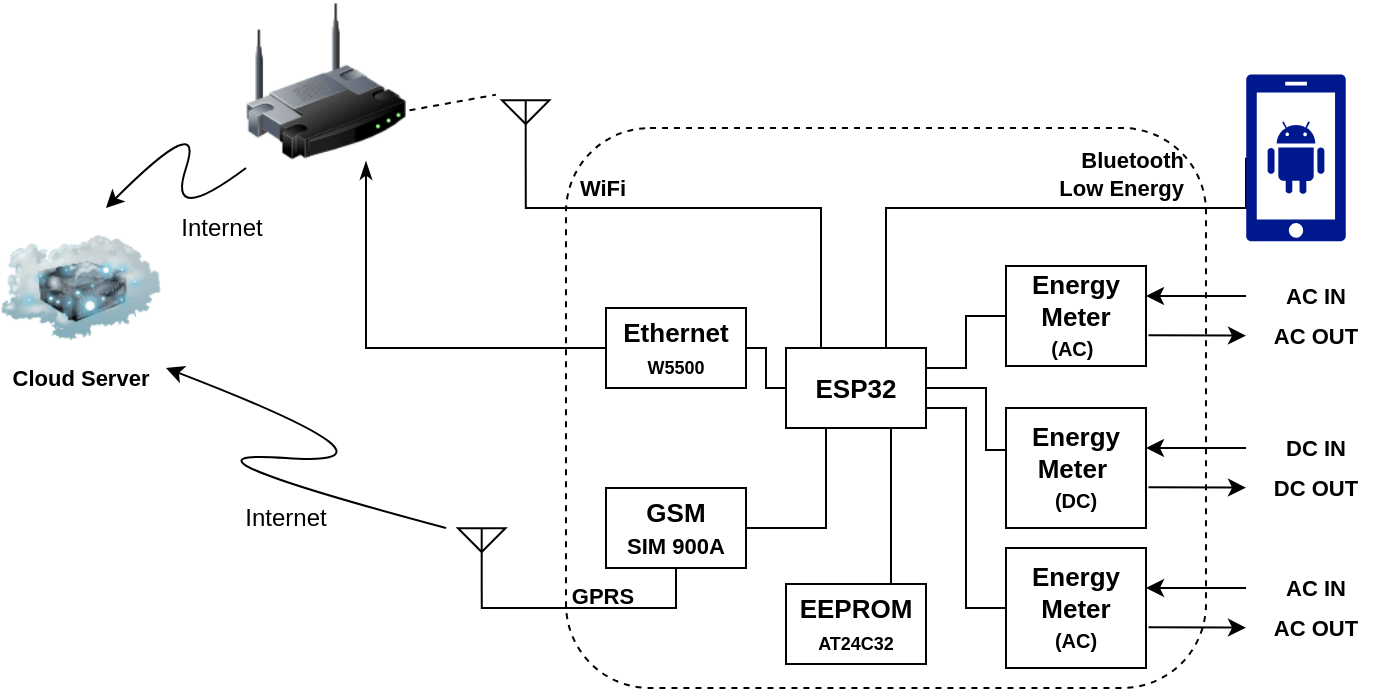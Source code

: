 <mxfile version="20.0.4" type="device" pages="2"><diagram id="E6TcVqoUZPpvrwd6ujcS" name="PV Unit System"><mxGraphModel dx="2090" dy="691" grid="1" gridSize="10" guides="1" tooltips="1" connect="1" arrows="0" fold="1" page="1" pageScale="1" pageWidth="850" pageHeight="1100" math="0" shadow="0"><root><mxCell id="0"/><mxCell id="1" parent="0"/><mxCell id="179ChJijiNeyvf2rF6yr-42" value="" style="rounded=1;whiteSpace=wrap;html=1;fontSize=11;dashed=1;fillColor=none;" parent="1" vertex="1"><mxGeometry x="230" y="120" width="320" height="280" as="geometry"/></mxCell><mxCell id="179ChJijiNeyvf2rF6yr-18" style="edgeStyle=orthogonalEdgeStyle;rounded=0;orthogonalLoop=1;jettySize=auto;html=1;exitX=0.25;exitY=0;exitDx=0;exitDy=0;fontSize=11;endArrow=none;endFill=0;entryX=0.5;entryY=1;entryDx=0;entryDy=0;entryPerimeter=0;" parent="1" source="179ChJijiNeyvf2rF6yr-1" target="179ChJijiNeyvf2rF6yr-17" edge="1"><mxGeometry relative="1" as="geometry"><mxPoint x="357.5" y="225" as="sourcePoint"/><mxPoint x="209.85" y="150" as="targetPoint"/><Array as="points"><mxPoint x="358" y="160"/><mxPoint x="210" y="160"/></Array></mxGeometry></mxCell><mxCell id="179ChJijiNeyvf2rF6yr-32" style="edgeStyle=orthogonalEdgeStyle;rounded=0;orthogonalLoop=1;jettySize=auto;html=1;exitX=1;exitY=0.5;exitDx=0;exitDy=0;entryX=0;entryY=0.5;entryDx=0;entryDy=0;fontSize=11;endArrow=none;endFill=0;" parent="1" source="179ChJijiNeyvf2rF6yr-1" target="179ChJijiNeyvf2rF6yr-22" edge="1"><mxGeometry relative="1" as="geometry"><Array as="points"><mxPoint x="410" y="240"/><mxPoint x="430" y="240"/><mxPoint x="430" y="214"/></Array></mxGeometry></mxCell><mxCell id="179ChJijiNeyvf2rF6yr-38" style="edgeStyle=orthogonalEdgeStyle;rounded=0;orthogonalLoop=1;jettySize=auto;html=1;exitX=0.5;exitY=0;exitDx=0;exitDy=0;entryX=0;entryY=0.5;entryDx=0;entryDy=0;entryPerimeter=0;fontSize=11;endArrow=none;endFill=0;" parent="1" source="179ChJijiNeyvf2rF6yr-1" target="179ChJijiNeyvf2rF6yr-40" edge="1"><mxGeometry relative="1" as="geometry"><mxPoint x="374.85" y="149" as="targetPoint"/><Array as="points"><mxPoint x="390" y="230"/><mxPoint x="390" y="160"/><mxPoint x="570" y="160"/></Array></mxGeometry></mxCell><mxCell id="179ChJijiNeyvf2rF6yr-1" value="ESP32" style="rounded=0;whiteSpace=wrap;html=1;fontStyle=1;fontSize=13;" parent="1" vertex="1"><mxGeometry x="340" y="230" width="70" height="40" as="geometry"/></mxCell><mxCell id="pgJtj8rFZnYm8irqW-Su-4" style="edgeStyle=orthogonalEdgeStyle;rounded=0;orthogonalLoop=1;jettySize=auto;html=1;exitX=0.5;exitY=1;exitDx=0;exitDy=0;entryX=0.5;entryY=1;entryDx=0;entryDy=0;entryPerimeter=0;fontSize=11;startArrow=none;startFill=0;endArrow=none;endFill=0;" parent="1" source="179ChJijiNeyvf2rF6yr-7" target="179ChJijiNeyvf2rF6yr-14" edge="1"><mxGeometry relative="1" as="geometry"><Array as="points"><mxPoint x="285" y="360"/><mxPoint x="188" y="360"/></Array></mxGeometry></mxCell><mxCell id="GnHdqOi-fc4sFbSz5e1D-6" style="edgeStyle=orthogonalEdgeStyle;rounded=0;orthogonalLoop=1;jettySize=auto;html=1;exitX=1;exitY=0.5;exitDx=0;exitDy=0;endArrow=none;endFill=0;" parent="1" source="179ChJijiNeyvf2rF6yr-7" edge="1"><mxGeometry relative="1" as="geometry"><mxPoint x="360" y="270" as="targetPoint"/><Array as="points"><mxPoint x="360" y="320"/></Array></mxGeometry></mxCell><mxCell id="179ChJijiNeyvf2rF6yr-7" value="GSM&lt;br&gt;&lt;font style=&quot;font-size: 11px;&quot;&gt;SIM 900A&lt;/font&gt;" style="rounded=0;whiteSpace=wrap;html=1;fontStyle=1;fontSize=13;" parent="1" vertex="1"><mxGeometry x="250" y="300" width="70" height="40" as="geometry"/></mxCell><mxCell id="179ChJijiNeyvf2rF6yr-10" style="edgeStyle=orthogonalEdgeStyle;rounded=0;orthogonalLoop=1;jettySize=auto;html=1;exitX=1;exitY=0.5;exitDx=0;exitDy=0;fontSize=13;endArrow=none;endFill=0;entryX=0;entryY=0.5;entryDx=0;entryDy=0;" parent="1" source="179ChJijiNeyvf2rF6yr-9" target="179ChJijiNeyvf2rF6yr-1" edge="1"><mxGeometry relative="1" as="geometry"><mxPoint x="340" y="261" as="targetPoint"/><Array as="points"><mxPoint x="330" y="230"/><mxPoint x="330" y="250"/></Array></mxGeometry></mxCell><mxCell id="179ChJijiNeyvf2rF6yr-12" style="edgeStyle=orthogonalEdgeStyle;rounded=0;orthogonalLoop=1;jettySize=auto;html=1;exitX=0;exitY=0.5;exitDx=0;exitDy=0;fontSize=13;endArrow=classicThin;endFill=1;entryX=0.75;entryY=1;entryDx=0;entryDy=0;" parent="1" source="179ChJijiNeyvf2rF6yr-9" target="179ChJijiNeyvf2rF6yr-20" edge="1"><mxGeometry relative="1" as="geometry"><mxPoint x="215" y="261.029" as="targetPoint"/><Array as="points"><mxPoint x="130" y="230"/></Array></mxGeometry></mxCell><mxCell id="179ChJijiNeyvf2rF6yr-9" value="Ethernet&lt;br&gt;&lt;font style=&quot;font-size: 9px;&quot;&gt;W5500&lt;/font&gt;" style="rounded=0;whiteSpace=wrap;html=1;fontStyle=1;fontSize=13;" parent="1" vertex="1"><mxGeometry x="250" y="210" width="70" height="40" as="geometry"/></mxCell><mxCell id="179ChJijiNeyvf2rF6yr-14" value="" style="verticalLabelPosition=bottom;shadow=0;dashed=0;align=center;html=1;verticalAlign=top;shape=mxgraph.electrical.radio.aerial_-_antenna_2;fontSize=13;" parent="1" vertex="1"><mxGeometry x="176" y="320" width="23.7" height="30" as="geometry"/></mxCell><mxCell id="179ChJijiNeyvf2rF6yr-17" value="" style="verticalLabelPosition=bottom;shadow=0;dashed=0;align=center;html=1;verticalAlign=top;shape=mxgraph.electrical.radio.aerial_-_antenna_2;fontSize=13;" parent="1" vertex="1"><mxGeometry x="198" y="106" width="23.7" height="30" as="geometry"/></mxCell><mxCell id="179ChJijiNeyvf2rF6yr-19" value="&lt;b&gt;WiFi&lt;/b&gt;" style="text;html=1;strokeColor=none;fillColor=none;align=center;verticalAlign=middle;whiteSpace=wrap;rounded=0;fontSize=11;rotation=0;" parent="1" vertex="1"><mxGeometry x="231" y="144" width="35" height="11" as="geometry"/></mxCell><mxCell id="179ChJijiNeyvf2rF6yr-20" value="" style="image;html=1;image=img/lib/clip_art/networking/Wireless_Router_128x128.png;fontSize=11;" parent="1" vertex="1"><mxGeometry x="70" y="56.75" width="80" height="80" as="geometry"/></mxCell><mxCell id="179ChJijiNeyvf2rF6yr-21" value="" style="endArrow=none;dashed=1;html=1;rounded=0;fontSize=11;entryX=-0.13;entryY=-0.088;entryDx=0;entryDy=0;entryPerimeter=0;exitX=1.022;exitY=0.68;exitDx=0;exitDy=0;exitPerimeter=0;" parent="1" source="179ChJijiNeyvf2rF6yr-20" target="179ChJijiNeyvf2rF6yr-17" edge="1"><mxGeometry width="50" height="50" relative="1" as="geometry"><mxPoint x="240" y="110" as="sourcePoint"/><mxPoint x="460" y="130" as="targetPoint"/></mxGeometry></mxCell><mxCell id="179ChJijiNeyvf2rF6yr-22" value="Energy Meter &lt;br&gt;&lt;font style=&quot;font-size: 10px;&quot;&gt;(AC)&lt;/font&gt;&amp;nbsp;" style="rounded=0;whiteSpace=wrap;html=1;fontStyle=1;fontSize=13;" parent="1" vertex="1"><mxGeometry x="450" y="189" width="70" height="50" as="geometry"/></mxCell><mxCell id="179ChJijiNeyvf2rF6yr-33" style="edgeStyle=orthogonalEdgeStyle;rounded=0;orthogonalLoop=1;jettySize=auto;html=1;exitX=0.019;exitY=0.427;exitDx=0;exitDy=0;entryX=1;entryY=0.5;entryDx=0;entryDy=0;fontSize=11;endArrow=none;endFill=0;exitPerimeter=0;" parent="1" source="GnHdqOi-fc4sFbSz5e1D-3" target="179ChJijiNeyvf2rF6yr-1" edge="1"><mxGeometry relative="1" as="geometry"><mxPoint x="450" y="320" as="sourcePoint"/><Array as="points"><mxPoint x="451" y="281"/><mxPoint x="440" y="281"/><mxPoint x="440" y="250"/></Array></mxGeometry></mxCell><mxCell id="179ChJijiNeyvf2rF6yr-25" value="" style="image;html=1;image=img/lib/clip_art/networking/Cloud_Server_128x128.png;fontSize=11;" parent="1" vertex="1"><mxGeometry x="-52.5" y="160" width="80" height="80" as="geometry"/></mxCell><mxCell id="179ChJijiNeyvf2rF6yr-28" value="&lt;b&gt;Cloud Server&lt;/b&gt;" style="text;html=1;strokeColor=none;fillColor=none;align=center;verticalAlign=middle;whiteSpace=wrap;rounded=0;fontSize=11;rotation=0;" parent="1" vertex="1"><mxGeometry x="-50" y="239" width="75" height="11" as="geometry"/></mxCell><mxCell id="179ChJijiNeyvf2rF6yr-40" value="" style="sketch=0;aspect=fixed;pointerEvents=1;shadow=0;dashed=0;html=1;strokeColor=none;labelPosition=center;verticalLabelPosition=bottom;verticalAlign=top;align=center;fillColor=#00188D;shape=mxgraph.mscae.enterprise.android_phone;fontSize=11;" parent="1" vertex="1"><mxGeometry x="570" y="93.25" width="50" height="83.33" as="geometry"/></mxCell><mxCell id="179ChJijiNeyvf2rF6yr-41" value="&lt;b&gt;Bluetooth Low Energy&lt;/b&gt;" style="text;html=1;strokeColor=none;fillColor=none;align=right;verticalAlign=middle;whiteSpace=wrap;rounded=0;fontSize=11;rotation=0;direction=west;" parent="1" vertex="1"><mxGeometry x="466" y="131.5" width="75" height="23.5" as="geometry"/></mxCell><mxCell id="pgJtj8rFZnYm8irqW-Su-1" value="" style="curved=1;endArrow=classic;html=1;rounded=0;fontSize=11;" parent="1" edge="1"><mxGeometry width="50" height="50" relative="1" as="geometry"><mxPoint x="170" y="320" as="sourcePoint"/><mxPoint x="30" y="240" as="targetPoint"/><Array as="points"><mxPoint x="20" y="280"/><mxPoint x="160" y="290"/></Array></mxGeometry></mxCell><mxCell id="pgJtj8rFZnYm8irqW-Su-2" value="" style="curved=1;endArrow=classic;html=1;rounded=0;fontSize=11;entryX=0.656;entryY=0;entryDx=0;entryDy=0;entryPerimeter=0;" parent="1" target="179ChJijiNeyvf2rF6yr-25" edge="1"><mxGeometry width="50" height="50" relative="1" as="geometry"><mxPoint x="70" y="140" as="sourcePoint"/><mxPoint x="30" y="170" as="targetPoint"/><Array as="points"><mxPoint x="30" y="170"/><mxPoint x="50" y="110"/></Array></mxGeometry></mxCell><mxCell id="179ChJijiNeyvf2rF6yr-30" value="&lt;b&gt;GPRS&lt;/b&gt;" style="text;html=1;strokeColor=none;fillColor=none;align=center;verticalAlign=middle;whiteSpace=wrap;rounded=0;fontSize=11;rotation=0;" parent="1" vertex="1"><mxGeometry x="231" y="348" width="35" height="11" as="geometry"/></mxCell><mxCell id="GnHdqOi-fc4sFbSz5e1D-1" value="Internet" style="text;html=1;strokeColor=none;fillColor=none;align=center;verticalAlign=middle;whiteSpace=wrap;rounded=0;" parent="1" vertex="1"><mxGeometry x="27.5" y="155" width="60" height="30" as="geometry"/></mxCell><mxCell id="GnHdqOi-fc4sFbSz5e1D-2" value="Internet" style="text;html=1;strokeColor=none;fillColor=none;align=center;verticalAlign=middle;whiteSpace=wrap;rounded=0;" parent="1" vertex="1"><mxGeometry x="60" y="300" width="60" height="30" as="geometry"/></mxCell><mxCell id="GnHdqOi-fc4sFbSz5e1D-3" value="Energy Meter&amp;nbsp;&lt;br&gt;&lt;span style=&quot;font-size: 10px;&quot;&gt;(DC)&lt;/span&gt;" style="rounded=0;whiteSpace=wrap;html=1;fontStyle=1;fontSize=13;" parent="1" vertex="1"><mxGeometry x="450" y="260" width="70" height="60" as="geometry"/></mxCell><mxCell id="GnHdqOi-fc4sFbSz5e1D-5" style="edgeStyle=orthogonalEdgeStyle;rounded=0;orthogonalLoop=1;jettySize=auto;html=1;exitX=0;exitY=0.5;exitDx=0;exitDy=0;entryX=1;entryY=0.5;entryDx=0;entryDy=0;endArrow=none;endFill=0;" parent="1" source="GnHdqOi-fc4sFbSz5e1D-4" target="179ChJijiNeyvf2rF6yr-1" edge="1"><mxGeometry relative="1" as="geometry"><Array as="points"><mxPoint x="430" y="360"/><mxPoint x="430" y="260"/><mxPoint x="410" y="260"/></Array></mxGeometry></mxCell><mxCell id="GnHdqOi-fc4sFbSz5e1D-4" value="Energy Meter&lt;br&gt;&lt;span style=&quot;font-size: 10px;&quot;&gt;(AC)&lt;/span&gt;" style="rounded=0;whiteSpace=wrap;html=1;fontStyle=1;fontSize=13;" parent="1" vertex="1"><mxGeometry x="450" y="330" width="70" height="60" as="geometry"/></mxCell><mxCell id="GnHdqOi-fc4sFbSz5e1D-9" value="" style="endArrow=classic;html=1;rounded=0;fontSize=9;exitX=0;exitY=0.5;exitDx=0;exitDy=0;entryX=1;entryY=0.3;entryDx=0;entryDy=0;entryPerimeter=0;" parent="1" source="GnHdqOi-fc4sFbSz5e1D-10" target="179ChJijiNeyvf2rF6yr-22" edge="1"><mxGeometry width="50" height="50" relative="1" as="geometry"><mxPoint x="600" y="204" as="sourcePoint"/><mxPoint x="550" y="204" as="targetPoint"/></mxGeometry></mxCell><mxCell id="GnHdqOi-fc4sFbSz5e1D-10" value="&lt;b&gt;AC IN&lt;/b&gt;" style="text;html=1;strokeColor=none;fillColor=none;align=center;verticalAlign=middle;whiteSpace=wrap;rounded=0;fontSize=11;rotation=0;" parent="1" vertex="1"><mxGeometry x="570" y="194" width="70" height="20" as="geometry"/></mxCell><mxCell id="GnHdqOi-fc4sFbSz5e1D-11" value="&lt;b&gt;AC OUT&lt;/b&gt;" style="text;html=1;strokeColor=none;fillColor=none;align=center;verticalAlign=middle;whiteSpace=wrap;rounded=0;fontSize=11;rotation=0;" parent="1" vertex="1"><mxGeometry x="570" y="214" width="70" height="20" as="geometry"/></mxCell><mxCell id="GnHdqOi-fc4sFbSz5e1D-12" value="" style="endArrow=classic;html=1;rounded=0;fontSize=9;exitX=1.018;exitY=0.693;exitDx=0;exitDy=0;exitPerimeter=0;" parent="1" source="179ChJijiNeyvf2rF6yr-22" edge="1"><mxGeometry width="50" height="50" relative="1" as="geometry"><mxPoint x="550" y="223.83" as="sourcePoint"/><mxPoint x="570" y="223.83" as="targetPoint"/></mxGeometry></mxCell><mxCell id="GnHdqOi-fc4sFbSz5e1D-17" value="" style="endArrow=classic;html=1;rounded=0;fontSize=9;exitX=0;exitY=0.5;exitDx=0;exitDy=0;entryX=1;entryY=0.3;entryDx=0;entryDy=0;entryPerimeter=0;" parent="1" source="GnHdqOi-fc4sFbSz5e1D-18" edge="1"><mxGeometry width="50" height="50" relative="1" as="geometry"><mxPoint x="600" y="350" as="sourcePoint"/><mxPoint x="520" y="350" as="targetPoint"/></mxGeometry></mxCell><mxCell id="GnHdqOi-fc4sFbSz5e1D-18" value="&lt;b&gt;AC IN&lt;/b&gt;" style="text;html=1;strokeColor=none;fillColor=none;align=center;verticalAlign=middle;whiteSpace=wrap;rounded=0;fontSize=11;rotation=0;" parent="1" vertex="1"><mxGeometry x="570" y="340" width="70" height="20" as="geometry"/></mxCell><mxCell id="GnHdqOi-fc4sFbSz5e1D-19" value="&lt;b&gt;AC OUT&lt;/b&gt;" style="text;html=1;strokeColor=none;fillColor=none;align=center;verticalAlign=middle;whiteSpace=wrap;rounded=0;fontSize=11;rotation=0;" parent="1" vertex="1"><mxGeometry x="570" y="360" width="70" height="20" as="geometry"/></mxCell><mxCell id="GnHdqOi-fc4sFbSz5e1D-20" value="" style="endArrow=classic;html=1;rounded=0;fontSize=9;exitX=1.018;exitY=0.693;exitDx=0;exitDy=0;exitPerimeter=0;" parent="1" edge="1"><mxGeometry width="50" height="50" relative="1" as="geometry"><mxPoint x="521.26" y="369.65" as="sourcePoint"/><mxPoint x="570" y="369.83" as="targetPoint"/></mxGeometry></mxCell><mxCell id="GnHdqOi-fc4sFbSz5e1D-21" value="" style="endArrow=classic;html=1;rounded=0;fontSize=9;exitX=0;exitY=0.5;exitDx=0;exitDy=0;entryX=1;entryY=0.3;entryDx=0;entryDy=0;entryPerimeter=0;" parent="1" source="GnHdqOi-fc4sFbSz5e1D-22" edge="1"><mxGeometry width="50" height="50" relative="1" as="geometry"><mxPoint x="600" y="280" as="sourcePoint"/><mxPoint x="520" y="280" as="targetPoint"/></mxGeometry></mxCell><mxCell id="GnHdqOi-fc4sFbSz5e1D-22" value="&lt;b&gt;DC IN&lt;/b&gt;" style="text;html=1;strokeColor=none;fillColor=none;align=center;verticalAlign=middle;whiteSpace=wrap;rounded=0;fontSize=11;rotation=0;" parent="1" vertex="1"><mxGeometry x="570" y="270" width="70" height="20" as="geometry"/></mxCell><mxCell id="GnHdqOi-fc4sFbSz5e1D-23" value="&lt;b&gt;DC OUT&lt;/b&gt;" style="text;html=1;strokeColor=none;fillColor=none;align=center;verticalAlign=middle;whiteSpace=wrap;rounded=0;fontSize=11;rotation=0;" parent="1" vertex="1"><mxGeometry x="570" y="290" width="70" height="20" as="geometry"/></mxCell><mxCell id="GnHdqOi-fc4sFbSz5e1D-24" value="" style="endArrow=classic;html=1;rounded=0;fontSize=9;exitX=1.018;exitY=0.693;exitDx=0;exitDy=0;exitPerimeter=0;" parent="1" edge="1"><mxGeometry width="50" height="50" relative="1" as="geometry"><mxPoint x="521.26" y="299.65" as="sourcePoint"/><mxPoint x="570" y="299.83" as="targetPoint"/></mxGeometry></mxCell><mxCell id="GnHdqOi-fc4sFbSz5e1D-26" value="EEPROM &lt;font style=&quot;font-size: 9px;&quot;&gt;AT24C32&lt;/font&gt;" style="rounded=0;whiteSpace=wrap;html=1;fontStyle=1;fontSize=13;" parent="1" vertex="1"><mxGeometry x="340" y="348" width="70" height="40" as="geometry"/></mxCell><mxCell id="GnHdqOi-fc4sFbSz5e1D-27" value="" style="endArrow=none;html=1;rounded=0;fontSize=10;exitX=0.75;exitY=1;exitDx=0;exitDy=0;entryX=0.75;entryY=0;entryDx=0;entryDy=0;endFill=0;" parent="1" source="179ChJijiNeyvf2rF6yr-1" target="GnHdqOi-fc4sFbSz5e1D-26" edge="1"><mxGeometry width="50" height="50" relative="1" as="geometry"><mxPoint x="680" y="310" as="sourcePoint"/><mxPoint x="730" y="260" as="targetPoint"/></mxGeometry></mxCell></root></mxGraphModel></diagram><diagram id="hYOIKVn1eBox4NPcEo5L" name="PV Cloud System"><mxGraphModel dx="1639" dy="380" grid="1" gridSize="10" guides="1" tooltips="1" connect="1" arrows="1" fold="1" page="1" pageScale="1" pageWidth="850" pageHeight="1100" math="0" shadow="0"><root><mxCell id="0"/><mxCell id="1" parent="0"/><mxCell id="wauLy39LarwTWzlASQyk-1" value="" style="rounded=1;whiteSpace=wrap;html=1;fontSize=11;dashed=1;fillColor=none;" vertex="1" parent="1"><mxGeometry x="230" y="120" width="320" height="280" as="geometry"/></mxCell><mxCell id="wauLy39LarwTWzlASQyk-2" style="edgeStyle=orthogonalEdgeStyle;rounded=0;orthogonalLoop=1;jettySize=auto;html=1;exitX=0.25;exitY=0;exitDx=0;exitDy=0;fontSize=11;endArrow=none;endFill=0;entryX=0.5;entryY=1;entryDx=0;entryDy=0;entryPerimeter=0;" edge="1" parent="1" source="wauLy39LarwTWzlASQyk-5" target="wauLy39LarwTWzlASQyk-13"><mxGeometry relative="1" as="geometry"><mxPoint x="357.5" y="225" as="sourcePoint"/><mxPoint x="209.85" y="150" as="targetPoint"/><Array as="points"><mxPoint x="358" y="160"/><mxPoint x="210" y="160"/></Array></mxGeometry></mxCell><mxCell id="wauLy39LarwTWzlASQyk-3" style="edgeStyle=orthogonalEdgeStyle;rounded=0;orthogonalLoop=1;jettySize=auto;html=1;exitX=1;exitY=0.5;exitDx=0;exitDy=0;entryX=0;entryY=0.5;entryDx=0;entryDy=0;fontSize=11;endArrow=none;endFill=0;" edge="1" parent="1" source="wauLy39LarwTWzlASQyk-5" target="wauLy39LarwTWzlASQyk-17"><mxGeometry relative="1" as="geometry"><Array as="points"><mxPoint x="410" y="240"/><mxPoint x="430" y="240"/><mxPoint x="430" y="214"/></Array></mxGeometry></mxCell><mxCell id="wauLy39LarwTWzlASQyk-4" style="edgeStyle=orthogonalEdgeStyle;rounded=0;orthogonalLoop=1;jettySize=auto;html=1;exitX=0.5;exitY=0;exitDx=0;exitDy=0;entryX=0;entryY=0.5;entryDx=0;entryDy=0;entryPerimeter=0;fontSize=11;endArrow=none;endFill=0;" edge="1" parent="1" source="wauLy39LarwTWzlASQyk-5" target="wauLy39LarwTWzlASQyk-21"><mxGeometry relative="1" as="geometry"><mxPoint x="374.85" y="149" as="targetPoint"/><Array as="points"><mxPoint x="390" y="230"/><mxPoint x="390" y="160"/><mxPoint x="570" y="160"/></Array></mxGeometry></mxCell><mxCell id="wauLy39LarwTWzlASQyk-5" value="ESP32" style="rounded=0;whiteSpace=wrap;html=1;fontStyle=1;fontSize=13;" vertex="1" parent="1"><mxGeometry x="340" y="230" width="70" height="40" as="geometry"/></mxCell><mxCell id="wauLy39LarwTWzlASQyk-6" style="edgeStyle=orthogonalEdgeStyle;rounded=0;orthogonalLoop=1;jettySize=auto;html=1;exitX=0.5;exitY=1;exitDx=0;exitDy=0;entryX=0.5;entryY=1;entryDx=0;entryDy=0;entryPerimeter=0;fontSize=11;startArrow=none;startFill=0;endArrow=none;endFill=0;" edge="1" parent="1" source="wauLy39LarwTWzlASQyk-8" target="wauLy39LarwTWzlASQyk-12"><mxGeometry relative="1" as="geometry"><Array as="points"><mxPoint x="285" y="360"/><mxPoint x="188" y="360"/></Array></mxGeometry></mxCell><mxCell id="wauLy39LarwTWzlASQyk-7" style="edgeStyle=orthogonalEdgeStyle;rounded=0;orthogonalLoop=1;jettySize=auto;html=1;exitX=1;exitY=0.5;exitDx=0;exitDy=0;endArrow=none;endFill=0;" edge="1" parent="1" source="wauLy39LarwTWzlASQyk-8"><mxGeometry relative="1" as="geometry"><mxPoint x="360" y="270" as="targetPoint"/><Array as="points"><mxPoint x="360" y="320"/></Array></mxGeometry></mxCell><mxCell id="wauLy39LarwTWzlASQyk-8" value="GSM" style="rounded=0;whiteSpace=wrap;html=1;fontStyle=1;fontSize=13;" vertex="1" parent="1"><mxGeometry x="250" y="300" width="70" height="40" as="geometry"/></mxCell><mxCell id="wauLy39LarwTWzlASQyk-9" style="edgeStyle=orthogonalEdgeStyle;rounded=0;orthogonalLoop=1;jettySize=auto;html=1;exitX=1;exitY=0.5;exitDx=0;exitDy=0;fontSize=13;endArrow=none;endFill=0;entryX=0;entryY=0.5;entryDx=0;entryDy=0;" edge="1" parent="1" source="wauLy39LarwTWzlASQyk-11" target="wauLy39LarwTWzlASQyk-5"><mxGeometry relative="1" as="geometry"><mxPoint x="340" y="261" as="targetPoint"/><Array as="points"><mxPoint x="330" y="230"/><mxPoint x="330" y="250"/></Array></mxGeometry></mxCell><mxCell id="wauLy39LarwTWzlASQyk-10" style="edgeStyle=orthogonalEdgeStyle;rounded=0;orthogonalLoop=1;jettySize=auto;html=1;exitX=0;exitY=0.5;exitDx=0;exitDy=0;fontSize=13;endArrow=classicThin;endFill=1;entryX=0.75;entryY=1;entryDx=0;entryDy=0;" edge="1" parent="1" source="wauLy39LarwTWzlASQyk-11" target="wauLy39LarwTWzlASQyk-15"><mxGeometry relative="1" as="geometry"><mxPoint x="215" y="261.029" as="targetPoint"/><Array as="points"><mxPoint x="130" y="230"/></Array></mxGeometry></mxCell><mxCell id="wauLy39LarwTWzlASQyk-11" value="Ethernet" style="rounded=0;whiteSpace=wrap;html=1;fontStyle=1;fontSize=13;" vertex="1" parent="1"><mxGeometry x="250" y="210" width="70" height="40" as="geometry"/></mxCell><mxCell id="wauLy39LarwTWzlASQyk-12" value="" style="verticalLabelPosition=bottom;shadow=0;dashed=0;align=center;html=1;verticalAlign=top;shape=mxgraph.electrical.radio.aerial_-_antenna_2;fontSize=13;" vertex="1" parent="1"><mxGeometry x="176" y="320" width="23.7" height="30" as="geometry"/></mxCell><mxCell id="wauLy39LarwTWzlASQyk-13" value="" style="verticalLabelPosition=bottom;shadow=0;dashed=0;align=center;html=1;verticalAlign=top;shape=mxgraph.electrical.radio.aerial_-_antenna_2;fontSize=13;" vertex="1" parent="1"><mxGeometry x="198" y="106" width="23.7" height="30" as="geometry"/></mxCell><mxCell id="wauLy39LarwTWzlASQyk-14" value="&lt;b&gt;WiFi&lt;/b&gt;" style="text;html=1;strokeColor=none;fillColor=none;align=center;verticalAlign=middle;whiteSpace=wrap;rounded=0;fontSize=11;rotation=0;" vertex="1" parent="1"><mxGeometry x="231" y="144" width="35" height="11" as="geometry"/></mxCell><mxCell id="wauLy39LarwTWzlASQyk-15" value="" style="image;html=1;image=img/lib/clip_art/networking/Wireless_Router_128x128.png;fontSize=11;" vertex="1" parent="1"><mxGeometry x="70" y="56.75" width="80" height="80" as="geometry"/></mxCell><mxCell id="wauLy39LarwTWzlASQyk-16" value="" style="endArrow=none;dashed=1;html=1;rounded=0;fontSize=11;entryX=-0.13;entryY=-0.088;entryDx=0;entryDy=0;entryPerimeter=0;exitX=1.022;exitY=0.68;exitDx=0;exitDy=0;exitPerimeter=0;" edge="1" parent="1" source="wauLy39LarwTWzlASQyk-15" target="wauLy39LarwTWzlASQyk-13"><mxGeometry width="50" height="50" relative="1" as="geometry"><mxPoint x="240" y="110" as="sourcePoint"/><mxPoint x="460" y="130" as="targetPoint"/></mxGeometry></mxCell><mxCell id="wauLy39LarwTWzlASQyk-17" value="Energy Meter &lt;br&gt;&lt;font style=&quot;font-size: 10px;&quot;&gt;(AC)&lt;/font&gt;&amp;nbsp;" style="rounded=0;whiteSpace=wrap;html=1;fontStyle=1;fontSize=13;" vertex="1" parent="1"><mxGeometry x="450" y="189" width="70" height="50" as="geometry"/></mxCell><mxCell id="wauLy39LarwTWzlASQyk-18" style="edgeStyle=orthogonalEdgeStyle;rounded=0;orthogonalLoop=1;jettySize=auto;html=1;exitX=0.019;exitY=0.427;exitDx=0;exitDy=0;entryX=1;entryY=0.5;entryDx=0;entryDy=0;fontSize=11;endArrow=none;endFill=0;exitPerimeter=0;" edge="1" parent="1" source="wauLy39LarwTWzlASQyk-28" target="wauLy39LarwTWzlASQyk-5"><mxGeometry relative="1" as="geometry"><mxPoint x="450" y="320" as="sourcePoint"/><Array as="points"><mxPoint x="451" y="281"/><mxPoint x="440" y="281"/><mxPoint x="440" y="250"/></Array></mxGeometry></mxCell><mxCell id="wauLy39LarwTWzlASQyk-19" value="" style="image;html=1;image=img/lib/clip_art/networking/Cloud_Server_128x128.png;fontSize=11;" vertex="1" parent="1"><mxGeometry x="-52.5" y="160" width="80" height="80" as="geometry"/></mxCell><mxCell id="wauLy39LarwTWzlASQyk-20" value="&lt;b&gt;Cloud Server&lt;/b&gt;" style="text;html=1;strokeColor=none;fillColor=none;align=center;verticalAlign=middle;whiteSpace=wrap;rounded=0;fontSize=11;rotation=0;" vertex="1" parent="1"><mxGeometry x="-50" y="239" width="75" height="11" as="geometry"/></mxCell><mxCell id="wauLy39LarwTWzlASQyk-21" value="" style="sketch=0;aspect=fixed;pointerEvents=1;shadow=0;dashed=0;html=1;strokeColor=none;labelPosition=center;verticalLabelPosition=bottom;verticalAlign=top;align=center;fillColor=#00188D;shape=mxgraph.mscae.enterprise.android_phone;fontSize=11;" vertex="1" parent="1"><mxGeometry x="570" y="93.25" width="50" height="83.33" as="geometry"/></mxCell><mxCell id="wauLy39LarwTWzlASQyk-22" value="&lt;b&gt;Bluetooth&lt;/b&gt;" style="text;html=1;strokeColor=none;fillColor=none;align=right;verticalAlign=middle;whiteSpace=wrap;rounded=0;fontSize=11;rotation=0;direction=west;" vertex="1" parent="1"><mxGeometry x="466" y="136" width="75" height="23.5" as="geometry"/></mxCell><mxCell id="wauLy39LarwTWzlASQyk-23" value="" style="curved=1;endArrow=classic;html=1;rounded=0;fontSize=11;" edge="1" parent="1"><mxGeometry width="50" height="50" relative="1" as="geometry"><mxPoint x="170" y="320" as="sourcePoint"/><mxPoint x="30" y="240" as="targetPoint"/><Array as="points"><mxPoint x="20" y="280"/><mxPoint x="160" y="290"/></Array></mxGeometry></mxCell><mxCell id="wauLy39LarwTWzlASQyk-24" value="" style="curved=1;endArrow=classic;html=1;rounded=0;fontSize=11;entryX=0.656;entryY=0;entryDx=0;entryDy=0;entryPerimeter=0;" edge="1" parent="1" target="wauLy39LarwTWzlASQyk-19"><mxGeometry width="50" height="50" relative="1" as="geometry"><mxPoint x="70" y="140" as="sourcePoint"/><mxPoint x="30" y="170" as="targetPoint"/><Array as="points"><mxPoint x="30" y="170"/><mxPoint x="50" y="110"/></Array></mxGeometry></mxCell><mxCell id="wauLy39LarwTWzlASQyk-25" value="&lt;b&gt;GPRS&lt;/b&gt;" style="text;html=1;strokeColor=none;fillColor=none;align=center;verticalAlign=middle;whiteSpace=wrap;rounded=0;fontSize=11;rotation=0;" vertex="1" parent="1"><mxGeometry x="231" y="348" width="35" height="11" as="geometry"/></mxCell><mxCell id="wauLy39LarwTWzlASQyk-26" value="Internet" style="text;html=1;strokeColor=none;fillColor=none;align=center;verticalAlign=middle;whiteSpace=wrap;rounded=0;" vertex="1" parent="1"><mxGeometry x="27.5" y="155" width="60" height="30" as="geometry"/></mxCell><mxCell id="wauLy39LarwTWzlASQyk-27" value="Internet" style="text;html=1;strokeColor=none;fillColor=none;align=center;verticalAlign=middle;whiteSpace=wrap;rounded=0;" vertex="1" parent="1"><mxGeometry x="60" y="300" width="60" height="30" as="geometry"/></mxCell><mxCell id="wauLy39LarwTWzlASQyk-28" value="Energy Meter&amp;nbsp;&lt;br&gt;&lt;span style=&quot;font-size: 10px;&quot;&gt;(DC)&lt;/span&gt;" style="rounded=0;whiteSpace=wrap;html=1;fontStyle=1;fontSize=13;" vertex="1" parent="1"><mxGeometry x="450" y="260" width="70" height="60" as="geometry"/></mxCell><mxCell id="wauLy39LarwTWzlASQyk-29" style="edgeStyle=orthogonalEdgeStyle;rounded=0;orthogonalLoop=1;jettySize=auto;html=1;exitX=0;exitY=0.5;exitDx=0;exitDy=0;entryX=1;entryY=0.5;entryDx=0;entryDy=0;endArrow=none;endFill=0;" edge="1" parent="1" source="wauLy39LarwTWzlASQyk-30" target="wauLy39LarwTWzlASQyk-5"><mxGeometry relative="1" as="geometry"><Array as="points"><mxPoint x="430" y="360"/><mxPoint x="430" y="260"/><mxPoint x="410" y="260"/></Array></mxGeometry></mxCell><mxCell id="wauLy39LarwTWzlASQyk-30" value="Energy Meter&lt;br&gt;&lt;span style=&quot;font-size: 10px;&quot;&gt;(AC)&lt;/span&gt;" style="rounded=0;whiteSpace=wrap;html=1;fontStyle=1;fontSize=13;" vertex="1" parent="1"><mxGeometry x="450" y="330" width="70" height="60" as="geometry"/></mxCell><mxCell id="wauLy39LarwTWzlASQyk-31" value="" style="endArrow=classic;html=1;rounded=0;fontSize=9;exitX=0;exitY=0.5;exitDx=0;exitDy=0;entryX=1;entryY=0.3;entryDx=0;entryDy=0;entryPerimeter=0;" edge="1" parent="1" source="wauLy39LarwTWzlASQyk-32" target="wauLy39LarwTWzlASQyk-17"><mxGeometry width="50" height="50" relative="1" as="geometry"><mxPoint x="600" y="204" as="sourcePoint"/><mxPoint x="550" y="204" as="targetPoint"/></mxGeometry></mxCell><mxCell id="wauLy39LarwTWzlASQyk-32" value="&lt;b&gt;AC IN&lt;/b&gt;" style="text;html=1;strokeColor=none;fillColor=none;align=center;verticalAlign=middle;whiteSpace=wrap;rounded=0;fontSize=11;rotation=0;" vertex="1" parent="1"><mxGeometry x="570" y="194" width="70" height="20" as="geometry"/></mxCell><mxCell id="wauLy39LarwTWzlASQyk-33" value="&lt;b&gt;AC OUT&lt;/b&gt;" style="text;html=1;strokeColor=none;fillColor=none;align=center;verticalAlign=middle;whiteSpace=wrap;rounded=0;fontSize=11;rotation=0;" vertex="1" parent="1"><mxGeometry x="570" y="214" width="70" height="20" as="geometry"/></mxCell><mxCell id="wauLy39LarwTWzlASQyk-34" value="" style="endArrow=classic;html=1;rounded=0;fontSize=9;exitX=1.018;exitY=0.693;exitDx=0;exitDy=0;exitPerimeter=0;" edge="1" parent="1" source="wauLy39LarwTWzlASQyk-17"><mxGeometry width="50" height="50" relative="1" as="geometry"><mxPoint x="550" y="223.83" as="sourcePoint"/><mxPoint x="570" y="223.83" as="targetPoint"/></mxGeometry></mxCell><mxCell id="wauLy39LarwTWzlASQyk-35" value="" style="endArrow=classic;html=1;rounded=0;fontSize=9;exitX=0;exitY=0.5;exitDx=0;exitDy=0;entryX=1;entryY=0.3;entryDx=0;entryDy=0;entryPerimeter=0;" edge="1" parent="1" source="wauLy39LarwTWzlASQyk-36"><mxGeometry width="50" height="50" relative="1" as="geometry"><mxPoint x="600" y="350" as="sourcePoint"/><mxPoint x="520" y="350" as="targetPoint"/></mxGeometry></mxCell><mxCell id="wauLy39LarwTWzlASQyk-36" value="&lt;b&gt;AC IN&lt;/b&gt;" style="text;html=1;strokeColor=none;fillColor=none;align=center;verticalAlign=middle;whiteSpace=wrap;rounded=0;fontSize=11;rotation=0;" vertex="1" parent="1"><mxGeometry x="570" y="340" width="70" height="20" as="geometry"/></mxCell><mxCell id="wauLy39LarwTWzlASQyk-37" value="&lt;b&gt;AC OUT&lt;/b&gt;" style="text;html=1;strokeColor=none;fillColor=none;align=center;verticalAlign=middle;whiteSpace=wrap;rounded=0;fontSize=11;rotation=0;" vertex="1" parent="1"><mxGeometry x="570" y="360" width="70" height="20" as="geometry"/></mxCell><mxCell id="wauLy39LarwTWzlASQyk-38" value="" style="endArrow=classic;html=1;rounded=0;fontSize=9;exitX=1.018;exitY=0.693;exitDx=0;exitDy=0;exitPerimeter=0;" edge="1" parent="1"><mxGeometry width="50" height="50" relative="1" as="geometry"><mxPoint x="521.26" y="369.65" as="sourcePoint"/><mxPoint x="570" y="369.83" as="targetPoint"/></mxGeometry></mxCell><mxCell id="wauLy39LarwTWzlASQyk-39" value="" style="endArrow=classic;html=1;rounded=0;fontSize=9;exitX=0;exitY=0.5;exitDx=0;exitDy=0;entryX=1;entryY=0.3;entryDx=0;entryDy=0;entryPerimeter=0;" edge="1" parent="1" source="wauLy39LarwTWzlASQyk-40"><mxGeometry width="50" height="50" relative="1" as="geometry"><mxPoint x="600" y="280" as="sourcePoint"/><mxPoint x="520" y="280" as="targetPoint"/></mxGeometry></mxCell><mxCell id="wauLy39LarwTWzlASQyk-40" value="&lt;b&gt;DC IN&lt;/b&gt;" style="text;html=1;strokeColor=none;fillColor=none;align=center;verticalAlign=middle;whiteSpace=wrap;rounded=0;fontSize=11;rotation=0;" vertex="1" parent="1"><mxGeometry x="570" y="270" width="70" height="20" as="geometry"/></mxCell><mxCell id="wauLy39LarwTWzlASQyk-41" value="&lt;b&gt;DC OUT&lt;/b&gt;" style="text;html=1;strokeColor=none;fillColor=none;align=center;verticalAlign=middle;whiteSpace=wrap;rounded=0;fontSize=11;rotation=0;" vertex="1" parent="1"><mxGeometry x="570" y="290" width="70" height="20" as="geometry"/></mxCell><mxCell id="wauLy39LarwTWzlASQyk-42" value="" style="endArrow=classic;html=1;rounded=0;fontSize=9;exitX=1.018;exitY=0.693;exitDx=0;exitDy=0;exitPerimeter=0;" edge="1" parent="1"><mxGeometry width="50" height="50" relative="1" as="geometry"><mxPoint x="521.26" y="299.65" as="sourcePoint"/><mxPoint x="570" y="299.83" as="targetPoint"/></mxGeometry></mxCell><mxCell id="wauLy39LarwTWzlASQyk-43" value="Memory" style="rounded=0;whiteSpace=wrap;html=1;fontStyle=1;fontSize=13;" vertex="1" parent="1"><mxGeometry x="340" y="348" width="70" height="40" as="geometry"/></mxCell><mxCell id="wauLy39LarwTWzlASQyk-44" value="" style="endArrow=none;html=1;rounded=0;fontSize=10;exitX=0.75;exitY=1;exitDx=0;exitDy=0;entryX=0.75;entryY=0;entryDx=0;entryDy=0;endFill=0;" edge="1" parent="1" source="wauLy39LarwTWzlASQyk-5" target="wauLy39LarwTWzlASQyk-43"><mxGeometry width="50" height="50" relative="1" as="geometry"><mxPoint x="680" y="310" as="sourcePoint"/><mxPoint x="730" y="260" as="targetPoint"/></mxGeometry></mxCell></root></mxGraphModel></diagram></mxfile>